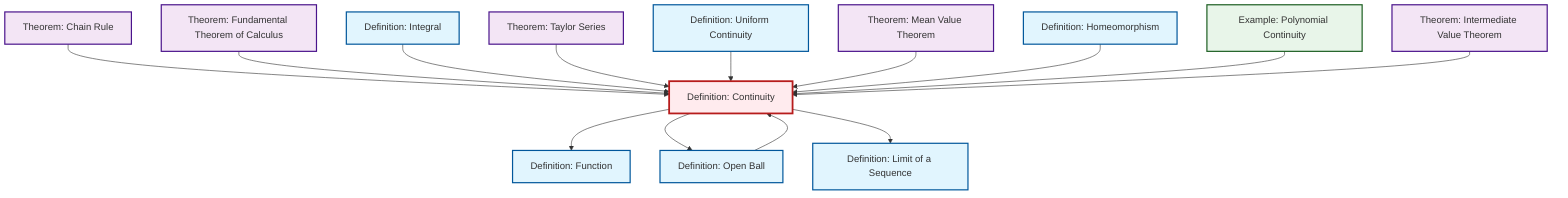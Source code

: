 graph TD
    classDef definition fill:#e1f5fe,stroke:#01579b,stroke-width:2px
    classDef theorem fill:#f3e5f5,stroke:#4a148c,stroke-width:2px
    classDef axiom fill:#fff3e0,stroke:#e65100,stroke-width:2px
    classDef example fill:#e8f5e9,stroke:#1b5e20,stroke-width:2px
    classDef current fill:#ffebee,stroke:#b71c1c,stroke-width:3px
    def-uniform-continuity["Definition: Uniform Continuity"]:::definition
    def-limit["Definition: Limit of a Sequence"]:::definition
    ex-polynomial-continuity["Example: Polynomial Continuity"]:::example
    thm-mean-value["Theorem: Mean Value Theorem"]:::theorem
    def-homeomorphism["Definition: Homeomorphism"]:::definition
    thm-fundamental-calculus["Theorem: Fundamental Theorem of Calculus"]:::theorem
    def-open-ball["Definition: Open Ball"]:::definition
    def-function["Definition: Function"]:::definition
    thm-chain-rule["Theorem: Chain Rule"]:::theorem
    thm-taylor-series["Theorem: Taylor Series"]:::theorem
    thm-intermediate-value["Theorem: Intermediate Value Theorem"]:::theorem
    def-continuity["Definition: Continuity"]:::definition
    def-integral["Definition: Integral"]:::definition
    def-continuity --> def-function
    thm-chain-rule --> def-continuity
    def-continuity --> def-open-ball
    thm-fundamental-calculus --> def-continuity
    def-integral --> def-continuity
    def-open-ball --> def-continuity
    thm-taylor-series --> def-continuity
    def-uniform-continuity --> def-continuity
    def-continuity --> def-limit
    thm-mean-value --> def-continuity
    def-homeomorphism --> def-continuity
    ex-polynomial-continuity --> def-continuity
    thm-intermediate-value --> def-continuity
    class def-continuity current